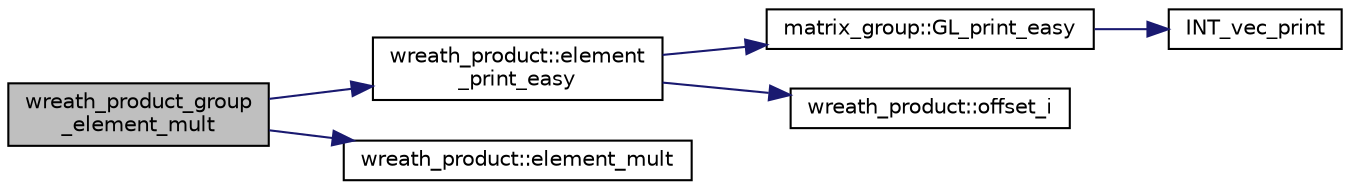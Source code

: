 digraph "wreath_product_group_element_mult"
{
  edge [fontname="Helvetica",fontsize="10",labelfontname="Helvetica",labelfontsize="10"];
  node [fontname="Helvetica",fontsize="10",shape=record];
  rankdir="LR";
  Node107 [label="wreath_product_group\l_element_mult",height=0.2,width=0.4,color="black", fillcolor="grey75", style="filled", fontcolor="black"];
  Node107 -> Node108 [color="midnightblue",fontsize="10",style="solid",fontname="Helvetica"];
  Node108 [label="wreath_product::element\l_print_easy",height=0.2,width=0.4,color="black", fillcolor="white", style="filled",URL="$d8/dfa/classwreath__product.html#aa1e82da5d4c019c0756b8ebf417ee9dc"];
  Node108 -> Node109 [color="midnightblue",fontsize="10",style="solid",fontname="Helvetica"];
  Node109 [label="matrix_group::GL_print_easy",height=0.2,width=0.4,color="black", fillcolor="white", style="filled",URL="$d3/ded/classmatrix__group.html#a3e6f5c276210e8132523150fad82c57e"];
  Node109 -> Node110 [color="midnightblue",fontsize="10",style="solid",fontname="Helvetica"];
  Node110 [label="INT_vec_print",height=0.2,width=0.4,color="black", fillcolor="white", style="filled",URL="$df/dbf/sajeeb_8_c.html#a79a5901af0b47dd0d694109543c027fe"];
  Node108 -> Node111 [color="midnightblue",fontsize="10",style="solid",fontname="Helvetica"];
  Node111 [label="wreath_product::offset_i",height=0.2,width=0.4,color="black", fillcolor="white", style="filled",URL="$d8/dfa/classwreath__product.html#a081d6eed767bdd84bc74e555815641c6"];
  Node107 -> Node112 [color="midnightblue",fontsize="10",style="solid",fontname="Helvetica"];
  Node112 [label="wreath_product::element_mult",height=0.2,width=0.4,color="black", fillcolor="white", style="filled",URL="$d8/dfa/classwreath__product.html#a72ddb65c94d3bb12623b62e415178fc9"];
}

